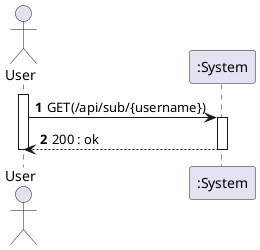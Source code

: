 @startuml

autonumber
actor "User" as A

activate A
A -> ":System" : GET(/api/sub/{username})
activate ":System"
":System" --> A :200 : ok
deactivate ":System"





deactivate A

@enduml